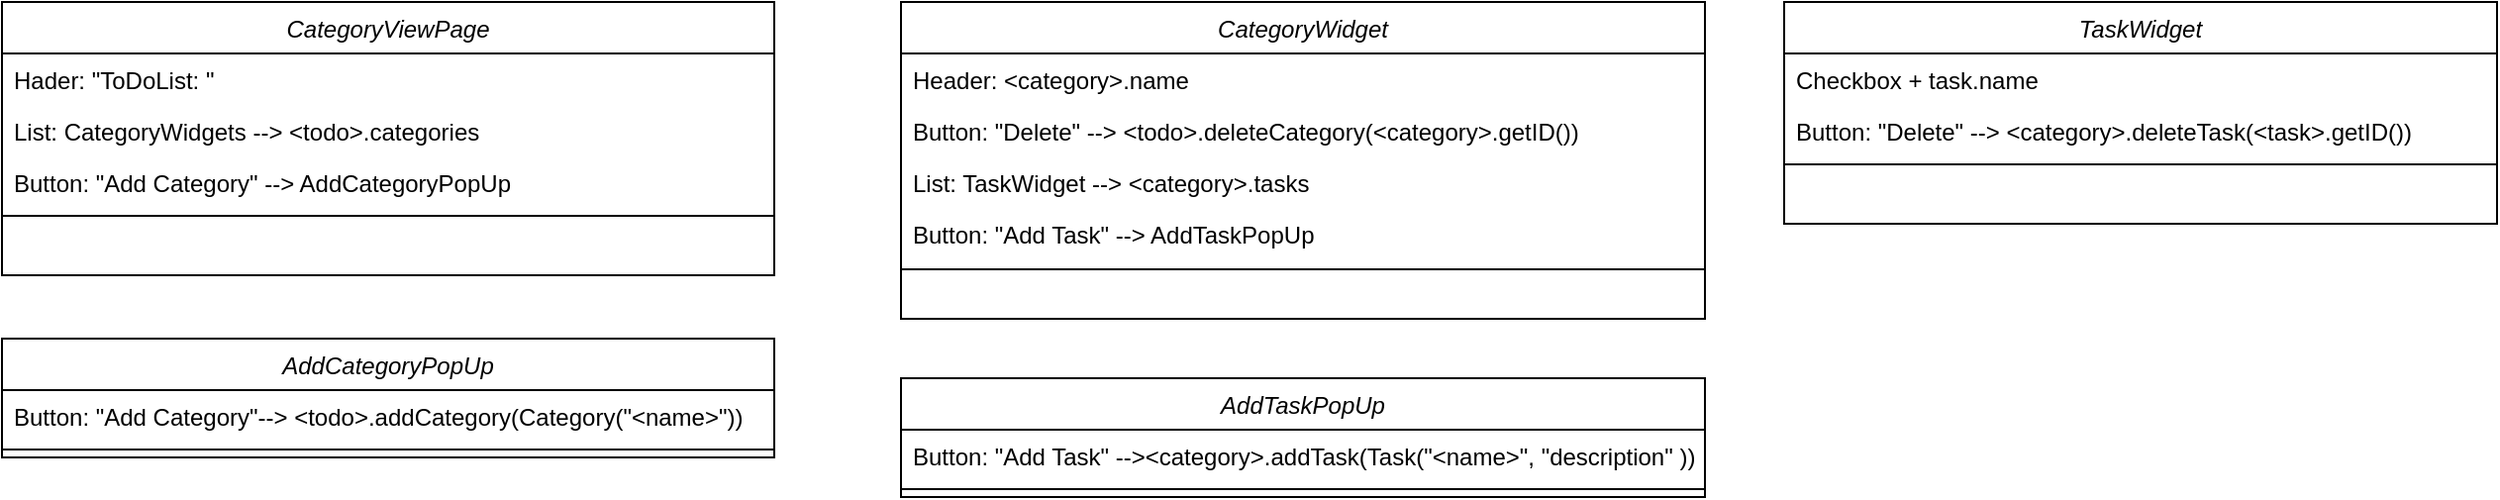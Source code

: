 <mxfile version="21.3.2" type="device">
  <diagram id="C5RBs43oDa-KdzZeNtuy" name="Page-1">
    <mxGraphModel dx="2313" dy="680" grid="1" gridSize="10" guides="1" tooltips="1" connect="1" arrows="1" fold="1" page="1" pageScale="1" pageWidth="827" pageHeight="1169" math="0" shadow="0">
      <root>
        <mxCell id="WIyWlLk6GJQsqaUBKTNV-0" />
        <mxCell id="WIyWlLk6GJQsqaUBKTNV-1" parent="WIyWlLk6GJQsqaUBKTNV-0" />
        <mxCell id="zkfFHV4jXpPFQw0GAbJ--0" value="CategoryViewPage" style="swimlane;fontStyle=2;align=center;verticalAlign=top;childLayout=stackLayout;horizontal=1;startSize=26;horizontalStack=0;resizeParent=1;resizeLast=0;collapsible=1;marginBottom=0;rounded=0;shadow=0;strokeWidth=1;" parent="WIyWlLk6GJQsqaUBKTNV-1" vertex="1">
          <mxGeometry x="-40" y="120" width="390" height="138" as="geometry">
            <mxRectangle x="230" y="140" width="160" height="26" as="alternateBounds" />
          </mxGeometry>
        </mxCell>
        <mxCell id="zkfFHV4jXpPFQw0GAbJ--1" value="Hader: &quot;ToDoList: &quot;" style="text;align=left;verticalAlign=top;spacingLeft=4;spacingRight=4;overflow=hidden;rotatable=0;points=[[0,0.5],[1,0.5]];portConstraint=eastwest;" parent="zkfFHV4jXpPFQw0GAbJ--0" vertex="1">
          <mxGeometry y="26" width="390" height="26" as="geometry" />
        </mxCell>
        <mxCell id="zkfFHV4jXpPFQw0GAbJ--5" value="List: CategoryWidgets --&gt; &lt;todo&gt;.categories" style="text;align=left;verticalAlign=top;spacingLeft=4;spacingRight=4;overflow=hidden;rotatable=0;points=[[0,0.5],[1,0.5]];portConstraint=eastwest;" parent="zkfFHV4jXpPFQw0GAbJ--0" vertex="1">
          <mxGeometry y="52" width="390" height="26" as="geometry" />
        </mxCell>
        <mxCell id="8Vihuv2YHN1od-Ri9SI2-0" value="Button: &quot;Add Category&quot; --&gt; AddCategoryPopUp" style="text;align=left;verticalAlign=top;spacingLeft=4;spacingRight=4;overflow=hidden;rotatable=0;points=[[0,0.5],[1,0.5]];portConstraint=eastwest;" vertex="1" parent="zkfFHV4jXpPFQw0GAbJ--0">
          <mxGeometry y="78" width="390" height="26" as="geometry" />
        </mxCell>
        <mxCell id="zkfFHV4jXpPFQw0GAbJ--4" value="" style="line;html=1;strokeWidth=1;align=left;verticalAlign=middle;spacingTop=-1;spacingLeft=3;spacingRight=3;rotatable=0;labelPosition=right;points=[];portConstraint=eastwest;" parent="zkfFHV4jXpPFQw0GAbJ--0" vertex="1">
          <mxGeometry y="104" width="390" height="8" as="geometry" />
        </mxCell>
        <mxCell id="8Vihuv2YHN1od-Ri9SI2-1" value="AddCategoryPopUp" style="swimlane;fontStyle=2;align=center;verticalAlign=top;childLayout=stackLayout;horizontal=1;startSize=26;horizontalStack=0;resizeParent=1;resizeLast=0;collapsible=1;marginBottom=0;rounded=0;shadow=0;strokeWidth=1;" vertex="1" parent="WIyWlLk6GJQsqaUBKTNV-1">
          <mxGeometry x="-40" y="290" width="390" height="60" as="geometry">
            <mxRectangle x="230" y="140" width="160" height="26" as="alternateBounds" />
          </mxGeometry>
        </mxCell>
        <mxCell id="8Vihuv2YHN1od-Ri9SI2-22" value="Button: &quot;Add Category&quot;--&gt; &lt;todo&gt;.addCategory(Category(&quot;&lt;name&gt;&quot;))" style="text;align=left;verticalAlign=top;spacingLeft=4;spacingRight=4;overflow=hidden;rotatable=0;points=[[0,0.5],[1,0.5]];portConstraint=eastwest;" vertex="1" parent="8Vihuv2YHN1od-Ri9SI2-1">
          <mxGeometry y="26" width="390" height="26" as="geometry" />
        </mxCell>
        <mxCell id="8Vihuv2YHN1od-Ri9SI2-5" value="" style="line;html=1;strokeWidth=1;align=left;verticalAlign=middle;spacingTop=-1;spacingLeft=3;spacingRight=3;rotatable=0;labelPosition=right;points=[];portConstraint=eastwest;" vertex="1" parent="8Vihuv2YHN1od-Ri9SI2-1">
          <mxGeometry y="52" width="390" height="8" as="geometry" />
        </mxCell>
        <mxCell id="8Vihuv2YHN1od-Ri9SI2-6" value="CategoryWidget" style="swimlane;fontStyle=2;align=center;verticalAlign=top;childLayout=stackLayout;horizontal=1;startSize=26;horizontalStack=0;resizeParent=1;resizeLast=0;collapsible=1;marginBottom=0;rounded=0;shadow=0;strokeWidth=1;" vertex="1" parent="WIyWlLk6GJQsqaUBKTNV-1">
          <mxGeometry x="414" y="120" width="406" height="160" as="geometry">
            <mxRectangle x="230" y="140" width="160" height="26" as="alternateBounds" />
          </mxGeometry>
        </mxCell>
        <mxCell id="8Vihuv2YHN1od-Ri9SI2-8" value="Header: &lt;category&gt;.name" style="text;align=left;verticalAlign=top;spacingLeft=4;spacingRight=4;overflow=hidden;rotatable=0;points=[[0,0.5],[1,0.5]];portConstraint=eastwest;" vertex="1" parent="8Vihuv2YHN1od-Ri9SI2-6">
          <mxGeometry y="26" width="406" height="26" as="geometry" />
        </mxCell>
        <mxCell id="8Vihuv2YHN1od-Ri9SI2-19" value="Button: &quot;Delete&quot; --&gt; &lt;todo&gt;.deleteCategory(&lt;category&gt;.getID())" style="text;align=left;verticalAlign=top;spacingLeft=4;spacingRight=4;overflow=hidden;rotatable=0;points=[[0,0.5],[1,0.5]];portConstraint=eastwest;" vertex="1" parent="8Vihuv2YHN1od-Ri9SI2-6">
          <mxGeometry y="52" width="406" height="26" as="geometry" />
        </mxCell>
        <mxCell id="8Vihuv2YHN1od-Ri9SI2-12" value="List: TaskWidget --&gt; &lt;category&gt;.tasks" style="text;align=left;verticalAlign=top;spacingLeft=4;spacingRight=4;overflow=hidden;rotatable=0;points=[[0,0.5],[1,0.5]];portConstraint=eastwest;" vertex="1" parent="8Vihuv2YHN1od-Ri9SI2-6">
          <mxGeometry y="78" width="406" height="26" as="geometry" />
        </mxCell>
        <mxCell id="8Vihuv2YHN1od-Ri9SI2-13" value="Button: &quot;Add Task&quot; --&gt; AddTaskPopUp" style="text;align=left;verticalAlign=top;spacingLeft=4;spacingRight=4;overflow=hidden;rotatable=0;points=[[0,0.5],[1,0.5]];portConstraint=eastwest;" vertex="1" parent="8Vihuv2YHN1od-Ri9SI2-6">
          <mxGeometry y="104" width="406" height="26" as="geometry" />
        </mxCell>
        <mxCell id="8Vihuv2YHN1od-Ri9SI2-7" value="" style="line;html=1;strokeWidth=1;align=left;verticalAlign=middle;spacingTop=-1;spacingLeft=3;spacingRight=3;rotatable=0;labelPosition=right;points=[];portConstraint=eastwest;" vertex="1" parent="8Vihuv2YHN1od-Ri9SI2-6">
          <mxGeometry y="130" width="406" height="10" as="geometry" />
        </mxCell>
        <mxCell id="8Vihuv2YHN1od-Ri9SI2-14" value="AddTaskPopUp" style="swimlane;fontStyle=2;align=center;verticalAlign=top;childLayout=stackLayout;horizontal=1;startSize=26;horizontalStack=0;resizeParent=1;resizeLast=0;collapsible=1;marginBottom=0;rounded=0;shadow=0;strokeWidth=1;" vertex="1" parent="WIyWlLk6GJQsqaUBKTNV-1">
          <mxGeometry x="414" y="310" width="406" height="60" as="geometry">
            <mxRectangle x="230" y="140" width="160" height="26" as="alternateBounds" />
          </mxGeometry>
        </mxCell>
        <mxCell id="8Vihuv2YHN1od-Ri9SI2-23" value="Button: &quot;Add Task&quot; --&gt;&lt;category&gt;.addTask(Task(&quot;&lt;name&gt;&quot;, &quot;description&quot; ))" style="text;align=left;verticalAlign=top;spacingLeft=4;spacingRight=4;overflow=hidden;rotatable=0;points=[[0,0.5],[1,0.5]];portConstraint=eastwest;" vertex="1" parent="8Vihuv2YHN1od-Ri9SI2-14">
          <mxGeometry y="26" width="406" height="26" as="geometry" />
        </mxCell>
        <mxCell id="8Vihuv2YHN1od-Ri9SI2-15" value="" style="line;html=1;strokeWidth=1;align=left;verticalAlign=middle;spacingTop=-1;spacingLeft=3;spacingRight=3;rotatable=0;labelPosition=right;points=[];portConstraint=eastwest;" vertex="1" parent="8Vihuv2YHN1od-Ri9SI2-14">
          <mxGeometry y="52" width="406" height="8" as="geometry" />
        </mxCell>
        <mxCell id="8Vihuv2YHN1od-Ri9SI2-16" value="TaskWidget" style="swimlane;fontStyle=2;align=center;verticalAlign=top;childLayout=stackLayout;horizontal=1;startSize=26;horizontalStack=0;resizeParent=1;resizeLast=0;collapsible=1;marginBottom=0;rounded=0;shadow=0;strokeWidth=1;" vertex="1" parent="WIyWlLk6GJQsqaUBKTNV-1">
          <mxGeometry x="860" y="120" width="360" height="112" as="geometry">
            <mxRectangle x="230" y="140" width="160" height="26" as="alternateBounds" />
          </mxGeometry>
        </mxCell>
        <mxCell id="8Vihuv2YHN1od-Ri9SI2-17" value="Checkbox + task.name" style="text;align=left;verticalAlign=top;spacingLeft=4;spacingRight=4;overflow=hidden;rotatable=0;points=[[0,0.5],[1,0.5]];portConstraint=eastwest;" vertex="1" parent="8Vihuv2YHN1od-Ri9SI2-16">
          <mxGeometry y="26" width="360" height="26" as="geometry" />
        </mxCell>
        <mxCell id="8Vihuv2YHN1od-Ri9SI2-21" value="Button: &quot;Delete&quot; --&gt; &lt;category&gt;.deleteTask(&lt;task&gt;.getID())" style="text;align=left;verticalAlign=top;spacingLeft=4;spacingRight=4;overflow=hidden;rotatable=0;points=[[0,0.5],[1,0.5]];portConstraint=eastwest;" vertex="1" parent="8Vihuv2YHN1od-Ri9SI2-16">
          <mxGeometry y="52" width="360" height="26" as="geometry" />
        </mxCell>
        <mxCell id="8Vihuv2YHN1od-Ri9SI2-20" value="" style="line;html=1;strokeWidth=1;align=left;verticalAlign=middle;spacingTop=-1;spacingLeft=3;spacingRight=3;rotatable=0;labelPosition=right;points=[];portConstraint=eastwest;" vertex="1" parent="8Vihuv2YHN1od-Ri9SI2-16">
          <mxGeometry y="78" width="360" height="8" as="geometry" />
        </mxCell>
      </root>
    </mxGraphModel>
  </diagram>
</mxfile>
